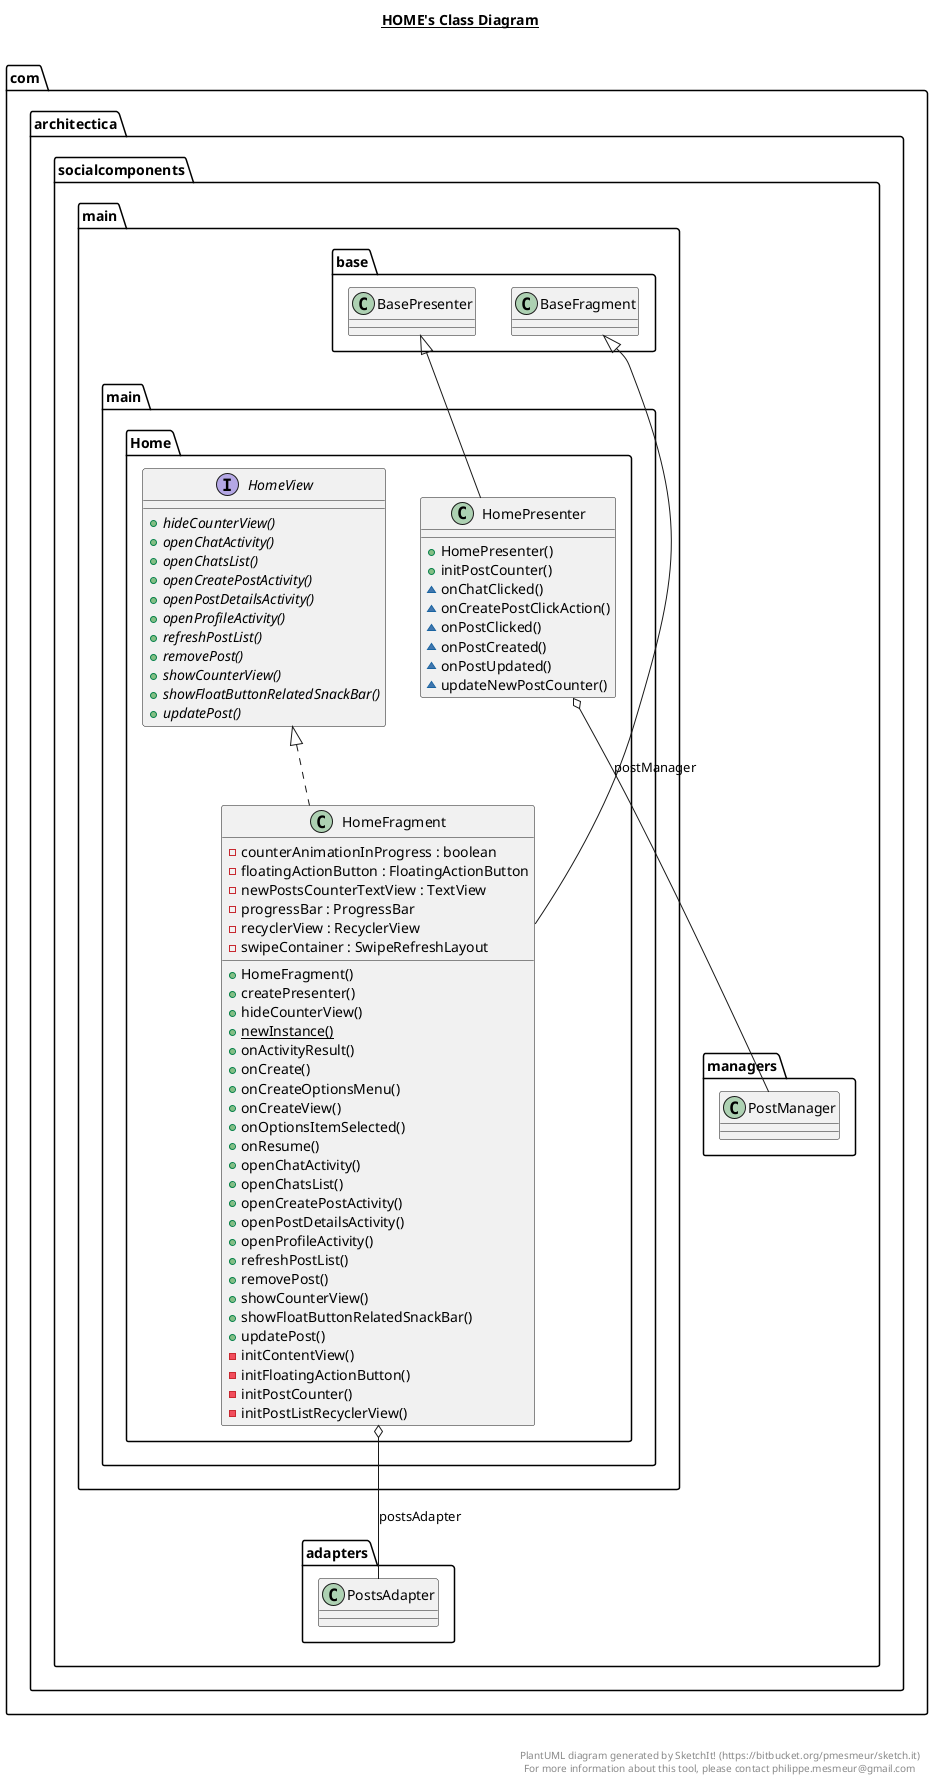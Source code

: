 @startuml

title __HOME's Class Diagram__\n

  namespace com.architectica.socialcomponents {
    namespace main.main {
      namespace Home {
        class com.architectica.socialcomponents.main.main.Home.HomeFragment {
            - counterAnimationInProgress : boolean
            - floatingActionButton : FloatingActionButton
            - newPostsCounterTextView : TextView
            - progressBar : ProgressBar
            - recyclerView : RecyclerView
            - swipeContainer : SwipeRefreshLayout
            + HomeFragment()
            + createPresenter()
            + hideCounterView()
            {static} + newInstance()
            + onActivityResult()
            + onCreate()
            + onCreateOptionsMenu()
            + onCreateView()
            + onOptionsItemSelected()
            + onResume()
            + openChatActivity()
            + openChatsList()
            + openCreatePostActivity()
            + openPostDetailsActivity()
            + openProfileActivity()
            + refreshPostList()
            + removePost()
            + showCounterView()
            + showFloatButtonRelatedSnackBar()
            + updatePost()
            - initContentView()
            - initFloatingActionButton()
            - initPostCounter()
            - initPostListRecyclerView()
        }
      }
    }
  }
  

  namespace com.architectica.socialcomponents {
    namespace main.main {
      namespace Home {
        class com.architectica.socialcomponents.main.main.Home.HomePresenter {
            + HomePresenter()
            + initPostCounter()
            ~ onChatClicked()
            ~ onCreatePostClickAction()
            ~ onPostClicked()
            ~ onPostCreated()
            ~ onPostUpdated()
            ~ updateNewPostCounter()
        }
      }
    }
  }
  

  namespace com.architectica.socialcomponents {
    namespace main.main {
      namespace Home {
        interface com.architectica.socialcomponents.main.main.Home.HomeView {
            {abstract} + hideCounterView()
            {abstract} + openChatActivity()
            {abstract} + openChatsList()
            {abstract} + openCreatePostActivity()
            {abstract} + openPostDetailsActivity()
            {abstract} + openProfileActivity()
            {abstract} + refreshPostList()
            {abstract} + removePost()
            {abstract} + showCounterView()
            {abstract} + showFloatButtonRelatedSnackBar()
            {abstract} + updatePost()
        }
      }
    }
  }
  

  com.architectica.socialcomponents.main.main.Home.HomeFragment .up.|> com.architectica.socialcomponents.main.main.Home.HomeView
  com.architectica.socialcomponents.main.main.Home.HomeFragment -up-|> com.architectica.socialcomponents.main.base.BaseFragment
  com.architectica.socialcomponents.main.main.Home.HomeFragment o-- com.architectica.socialcomponents.adapters.PostsAdapter : postsAdapter
  com.architectica.socialcomponents.main.main.Home.HomePresenter -up-|> com.architectica.socialcomponents.main.base.BasePresenter
  com.architectica.socialcomponents.main.main.Home.HomePresenter o-- com.architectica.socialcomponents.managers.PostManager : postManager


right footer


PlantUML diagram generated by SketchIt! (https://bitbucket.org/pmesmeur/sketch.it)
For more information about this tool, please contact philippe.mesmeur@gmail.com
endfooter

@enduml
